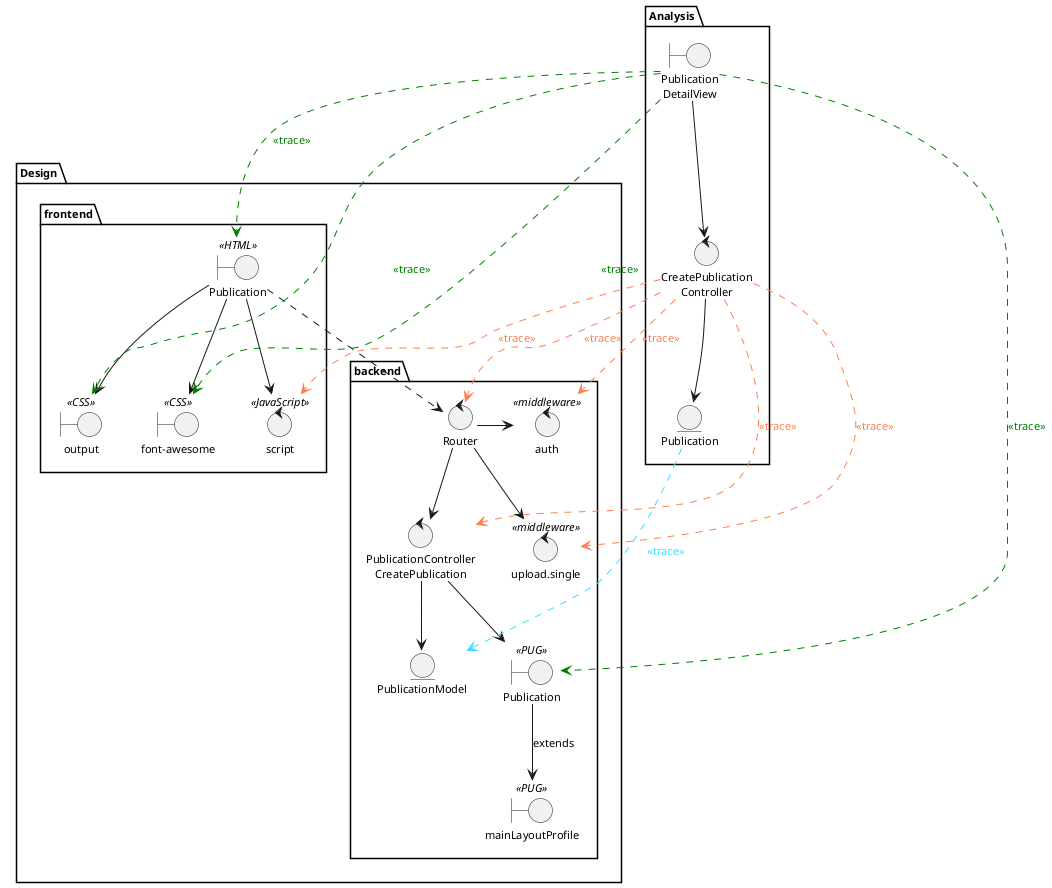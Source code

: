 @startuml
skinparam style strictuml
skinparam defaultTextAlignment center
skinparam defaultFontSize 11

package Analysis{
    boundary "Publication\nDetailView" as PublicationDetailViewAnalysis
    entity "Publication" as PublicationAnalysis
    control "CreatePublication\nController" as CreatePublicationControllerAnalysis
}

package Design{
    package backend {
        boundary "Publication" as PublicationDetailView << PUG >>
        boundary "mainLayoutProfile" as mainLayoutProfileView << PUG >>
        control "PublicationController\nCreatePublication" as CreatePublicationController
        control Router
        control auth << middleware >>
        control "upload.single" as uploadSingle << middleware >>
        entity PublicationModel
    }
    package frontend {
        boundary "Publication" as PublicationHtml << HTML >>
        boundary "output" as outputCss << CSS >>
        boundary "font-awesome" as fontCss << CSS >>
        control script << JavaScript >>
    }
}

PublicationDetailViewAnalysis --> CreatePublicationControllerAnalysis
CreatePublicationControllerAnalysis --> PublicationAnalysis

PublicationHtml ..> Router
PublicationHtml -d-> outputCss
PublicationHtml -d-> fontCss
PublicationHtml -d-> script
Router -> auth
Router -d-> uploadSingle
Router -d-> CreatePublicationController
CreatePublicationController -d-> PublicationDetailView
PublicationDetailView -d-> mainLayoutProfileView: extends
CreatePublicationController -d-> PublicationModel

PublicationDetailViewAnalysis .[#green].> PublicationHtml : <font color=green><<trace>></font>
PublicationDetailViewAnalysis .[#green].> outputCss : <font color=green><<trace>></font>
PublicationDetailViewAnalysis .[#green].> fontCss : <font color=green><<trace>></font>
PublicationDetailViewAnalysis .[#green].> PublicationDetailView : <font color=green><<trace>></font>

CreatePublicationControllerAnalysis .[#coral].> Router : <font color=coral><<trace>></font>
CreatePublicationControllerAnalysis .[#coral].> CreatePublicationController : <font color=coral><<trace>></font>
CreatePublicationControllerAnalysis .[#coral].> auth : <font color=coral><<trace>></font>
CreatePublicationControllerAnalysis .[#coral].> uploadSingle : <font color=coral><<trace>></font>
CreatePublicationControllerAnalysis .[#coral].> script : <font color=coral><<trace>></font>

PublicationAnalysis .[#3cdfff].> PublicationModel : <font color=3cdfff><<trace>></font>

@enduml
